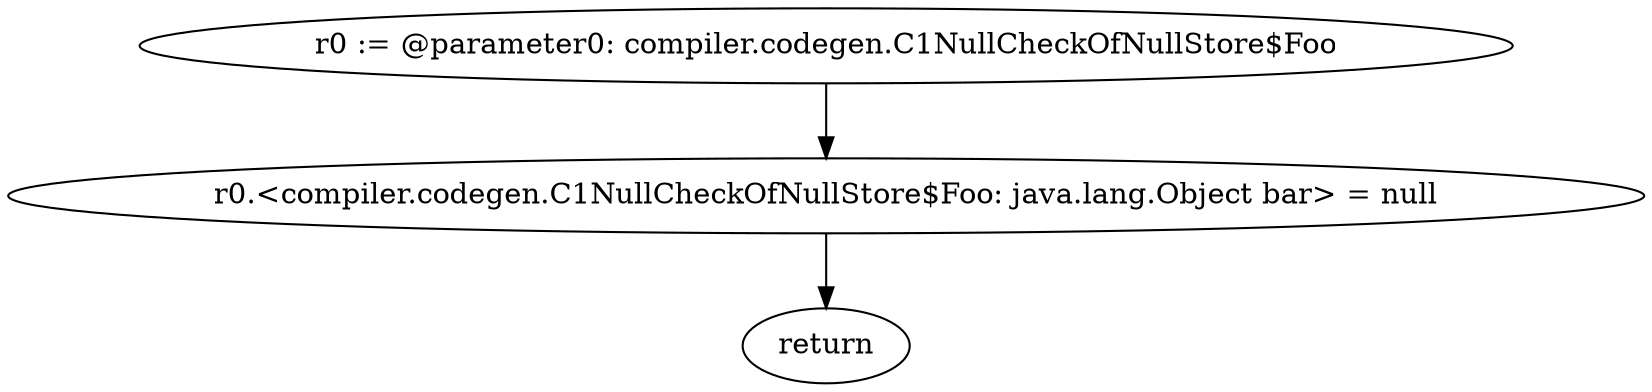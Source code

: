 digraph "unitGraph" {
    "r0 := @parameter0: compiler.codegen.C1NullCheckOfNullStore$Foo"
    "r0.<compiler.codegen.C1NullCheckOfNullStore$Foo: java.lang.Object bar> = null"
    "return"
    "r0 := @parameter0: compiler.codegen.C1NullCheckOfNullStore$Foo"->"r0.<compiler.codegen.C1NullCheckOfNullStore$Foo: java.lang.Object bar> = null";
    "r0.<compiler.codegen.C1NullCheckOfNullStore$Foo: java.lang.Object bar> = null"->"return";
}
